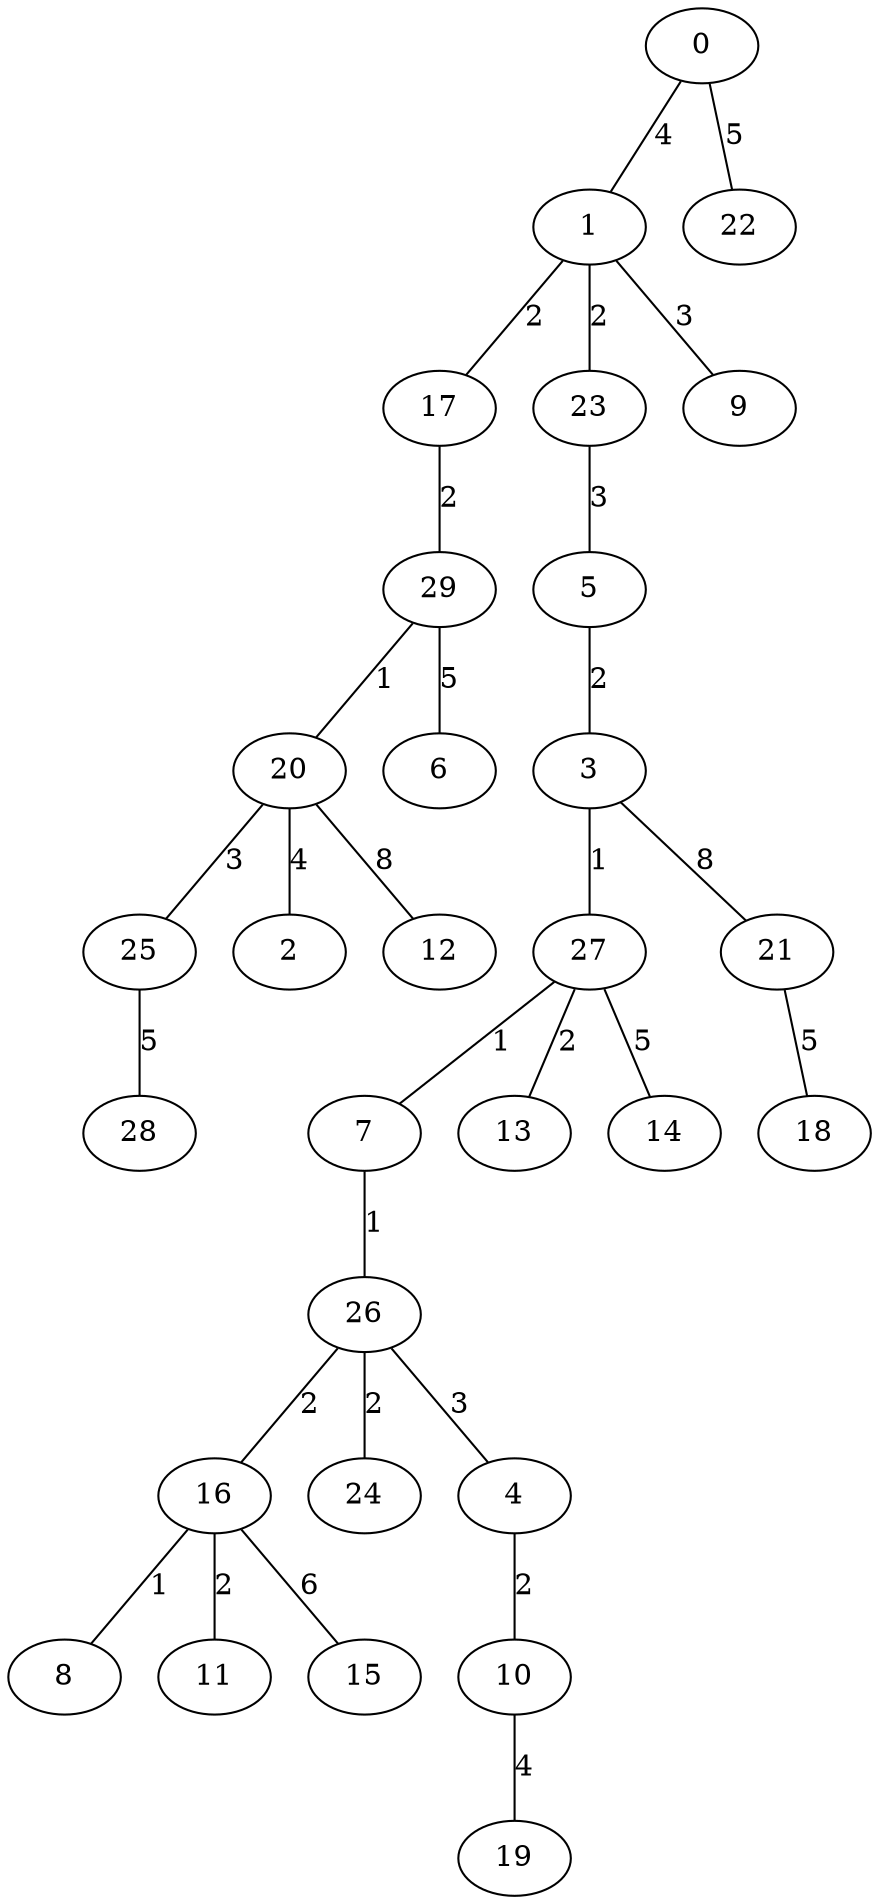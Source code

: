 graph G {
    "0" -- "1" [label="4"];
    "1" -- "17" [label="2"];
    "1" -- "23" [label="2"];
    "17" -- "29" [label="2"];
    "29" -- "20" [label="1"];
    "23" -- "5" [label="3"];
    "5" -- "3" [label="2"];
    "3" -- "27" [label="1"];
    "27" -- "7" [label="1"];
    "7" -- "26" [label="1"];
    "27" -- "13" [label="2"];
    "26" -- "16" [label="2"];
    "16" -- "8" [label="1"];
    "26" -- "24" [label="2"];
    "16" -- "11" [label="2"];
    "20" -- "25" [label="3"];
    "1" -- "9" [label="3"];
    "26" -- "4" [label="3"];
    "4" -- "10" [label="2"];
    "20" -- "2" [label="4"];
    "10" -- "19" [label="4"];
    "27" -- "14" [label="5"];
    "0" -- "22" [label="5"];
    "25" -- "28" [label="5"];
    "29" -- "6" [label="5"];
    "16" -- "15" [label="6"];
    "3" -- "21" [label="8"];
    "21" -- "18" [label="5"];
    "20" -- "12" [label="8"];
}